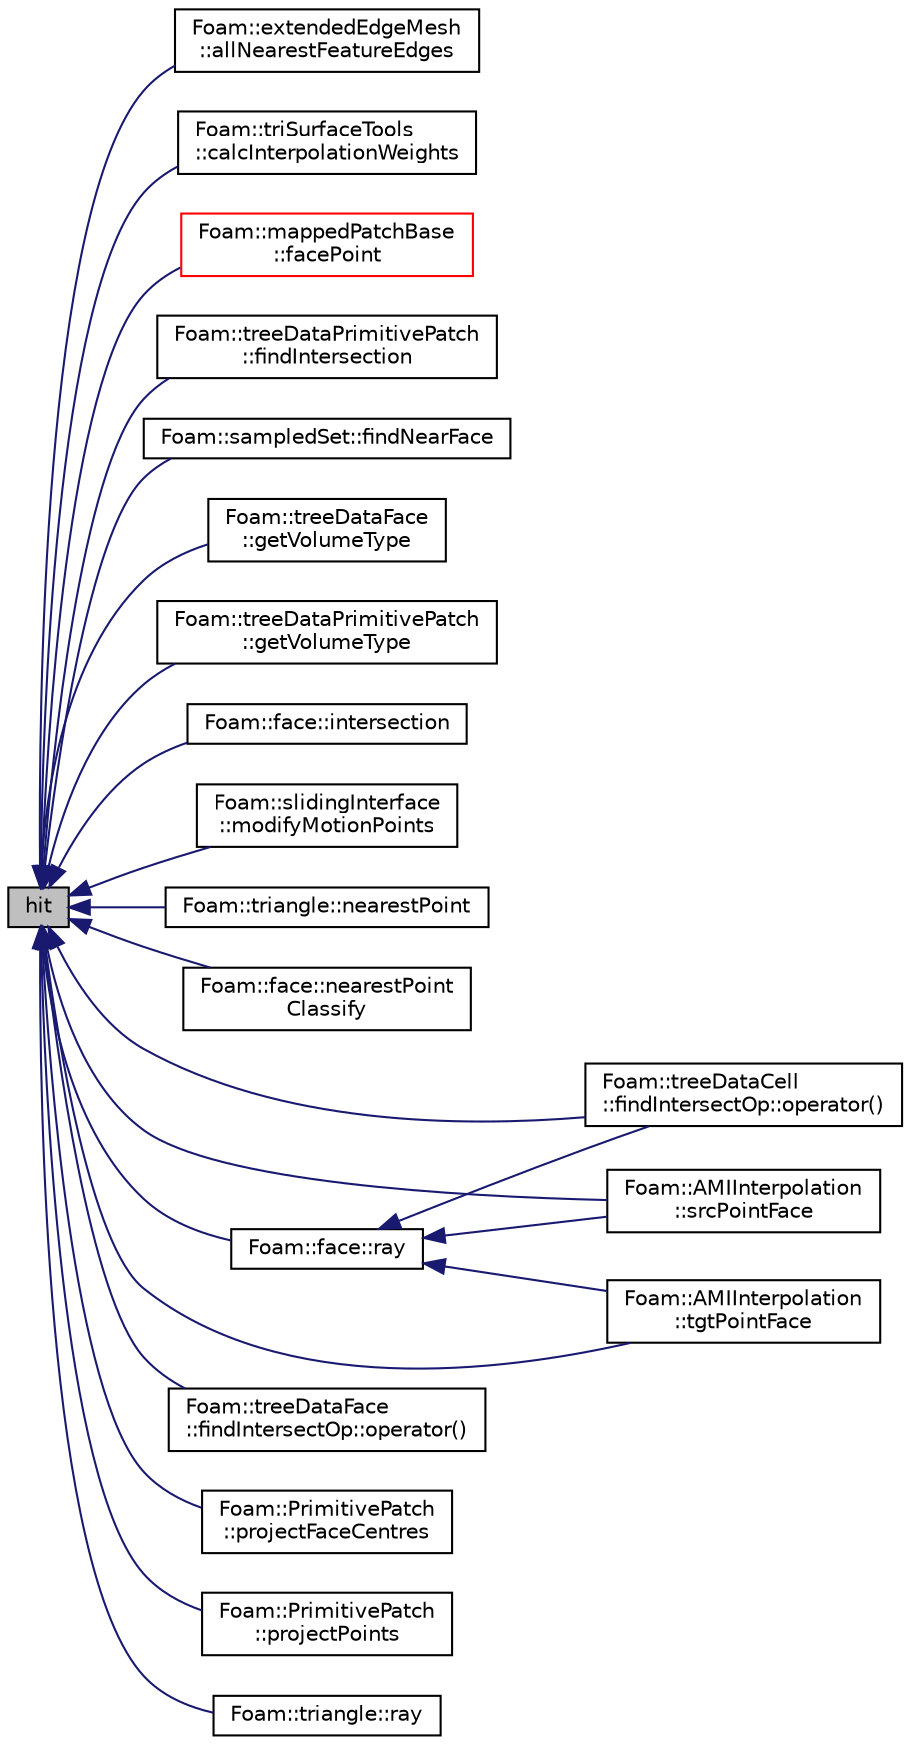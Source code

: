 digraph "hit"
{
  bgcolor="transparent";
  edge [fontname="Helvetica",fontsize="10",labelfontname="Helvetica",labelfontsize="10"];
  node [fontname="Helvetica",fontsize="10",shape=record];
  rankdir="LR";
  Node1 [label="hit",height=0.2,width=0.4,color="black", fillcolor="grey75", style="filled", fontcolor="black"];
  Node1 -> Node2 [dir="back",color="midnightblue",fontsize="10",style="solid",fontname="Helvetica"];
  Node2 [label="Foam::extendedEdgeMesh\l::allNearestFeatureEdges",height=0.2,width=0.4,color="black",URL="$a00694.html#a047c410992d01db329a555a320730cca",tooltip="Find all the feature edges within searchDistSqr of sample. "];
  Node1 -> Node3 [dir="back",color="midnightblue",fontsize="10",style="solid",fontname="Helvetica"];
  Node3 [label="Foam::triSurfaceTools\l::calcInterpolationWeights",height=0.2,width=0.4,color="black",URL="$a02678.html#a312458228a8d0c4b9e6264e67abf9bf7"];
  Node1 -> Node4 [dir="back",color="midnightblue",fontsize="10",style="solid",fontname="Helvetica"];
  Node4 [label="Foam::mappedPatchBase\l::facePoint",height=0.2,width=0.4,color="red",URL="$a01411.html#ae44e759f2387683eacab8a3099f477c7",tooltip="Get a point on the face given a face decomposition method: "];
  Node1 -> Node5 [dir="back",color="midnightblue",fontsize="10",style="solid",fontname="Helvetica"];
  Node5 [label="Foam::treeDataPrimitivePatch\l::findIntersection",height=0.2,width=0.4,color="black",URL="$a02661.html#a210153d7c41d79965657a6f10acedba1",tooltip="Helper: find intersection of line with shapes. "];
  Node1 -> Node6 [dir="back",color="midnightblue",fontsize="10",style="solid",fontname="Helvetica"];
  Node6 [label="Foam::sampledSet::findNearFace",height=0.2,width=0.4,color="black",URL="$a02217.html#a603357b4690f33d9b94b239a4c189355",tooltip="Returns face label (or -1) of face which is close to sample. "];
  Node1 -> Node7 [dir="back",color="midnightblue",fontsize="10",style="solid",fontname="Helvetica"];
  Node7 [label="Foam::treeDataFace\l::getVolumeType",height=0.2,width=0.4,color="black",URL="$a02659.html#a5221237edf9a875b73dbd139d43292d7",tooltip="Get type (inside,outside,mixed,unknown) of point w.r.t. surface. "];
  Node1 -> Node8 [dir="back",color="midnightblue",fontsize="10",style="solid",fontname="Helvetica"];
  Node8 [label="Foam::treeDataPrimitivePatch\l::getVolumeType",height=0.2,width=0.4,color="black",URL="$a02661.html#a37185ffdd0de883e9eaf912696b69d6f",tooltip="Get type (inside,outside,mixed,unknown) of point w.r.t. surface. "];
  Node1 -> Node9 [dir="back",color="midnightblue",fontsize="10",style="solid",fontname="Helvetica"];
  Node9 [label="Foam::face::intersection",height=0.2,width=0.4,color="black",URL="$a00709.html#a7fc4530719ef5666e372be1b8b856d9a",tooltip="Fast intersection with a ray. "];
  Node1 -> Node10 [dir="back",color="midnightblue",fontsize="10",style="solid",fontname="Helvetica"];
  Node10 [label="Foam::slidingInterface\l::modifyMotionPoints",height=0.2,width=0.4,color="black",URL="$a02325.html#a4a962b56dd7cf30972c468258fa888e5",tooltip="Modify motion points to comply with the topological change. "];
  Node1 -> Node11 [dir="back",color="midnightblue",fontsize="10",style="solid",fontname="Helvetica"];
  Node11 [label="Foam::triangle::nearestPoint",height=0.2,width=0.4,color="black",URL="$a02664.html#a422f024721942d5e5195c68116fb29ea",tooltip="Return nearest point to line on triangle. Returns hit if. "];
  Node1 -> Node12 [dir="back",color="midnightblue",fontsize="10",style="solid",fontname="Helvetica"];
  Node12 [label="Foam::face::nearestPoint\lClassify",height=0.2,width=0.4,color="black",URL="$a00709.html#a4b69c61851aca1928f953b2bc359578d",tooltip="Return nearest point to face and classify it: "];
  Node1 -> Node13 [dir="back",color="midnightblue",fontsize="10",style="solid",fontname="Helvetica"];
  Node13 [label="Foam::treeDataCell\l::findIntersectOp::operator()",height=0.2,width=0.4,color="black",URL="$a00796.html#a43d47b209c41bbb1717f33bc766cd2c0"];
  Node1 -> Node14 [dir="back",color="midnightblue",fontsize="10",style="solid",fontname="Helvetica"];
  Node14 [label="Foam::treeDataFace\l::findIntersectOp::operator()",height=0.2,width=0.4,color="black",URL="$a00798.html#a43d47b209c41bbb1717f33bc766cd2c0",tooltip="Calculate intersection of triangle with ray. Sets result. "];
  Node1 -> Node15 [dir="back",color="midnightblue",fontsize="10",style="solid",fontname="Helvetica"];
  Node15 [label="Foam::PrimitivePatch\l::projectFaceCentres",height=0.2,width=0.4,color="black",URL="$a01959.html#a5e3e4627998339f72601df5ab328e707"];
  Node1 -> Node16 [dir="back",color="midnightblue",fontsize="10",style="solid",fontname="Helvetica"];
  Node16 [label="Foam::PrimitivePatch\l::projectPoints",height=0.2,width=0.4,color="black",URL="$a01959.html#ac673d3057b4967a0e7f49902c9a3078e"];
  Node1 -> Node17 [dir="back",color="midnightblue",fontsize="10",style="solid",fontname="Helvetica"];
  Node17 [label="Foam::triangle::ray",height=0.2,width=0.4,color="black",URL="$a02664.html#a8ea99d01d55fc0a554c3a4fcbfde70d8",tooltip="Return point intersection with a ray. "];
  Node1 -> Node18 [dir="back",color="midnightblue",fontsize="10",style="solid",fontname="Helvetica"];
  Node18 [label="Foam::face::ray",height=0.2,width=0.4,color="black",URL="$a00709.html#ac68371e675a335c343dfa54b1dbf662d",tooltip="Return potential intersection with face with a ray starting. "];
  Node18 -> Node13 [dir="back",color="midnightblue",fontsize="10",style="solid",fontname="Helvetica"];
  Node18 -> Node19 [dir="back",color="midnightblue",fontsize="10",style="solid",fontname="Helvetica"];
  Node19 [label="Foam::AMIInterpolation\l::srcPointFace",height=0.2,width=0.4,color="black",URL="$a00045.html#a522acd13d095c366c2e7336bdf71b861",tooltip="Return source patch face index of point on target patch face. "];
  Node18 -> Node20 [dir="back",color="midnightblue",fontsize="10",style="solid",fontname="Helvetica"];
  Node20 [label="Foam::AMIInterpolation\l::tgtPointFace",height=0.2,width=0.4,color="black",URL="$a00045.html#a4e92ed459892906e96ea710b74cca1f4",tooltip="Return target patch face index of point on source patch face. "];
  Node1 -> Node19 [dir="back",color="midnightblue",fontsize="10",style="solid",fontname="Helvetica"];
  Node1 -> Node20 [dir="back",color="midnightblue",fontsize="10",style="solid",fontname="Helvetica"];
}
